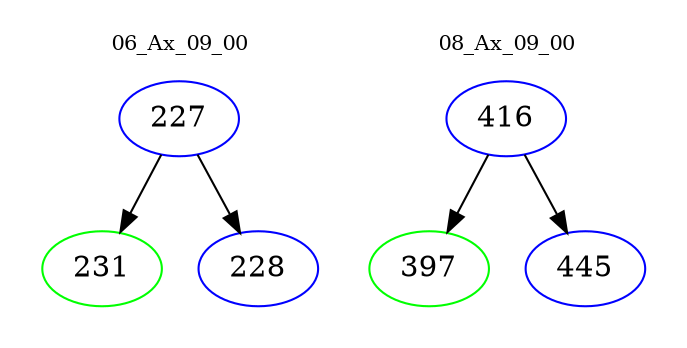 digraph{
subgraph cluster_0 {
color = white
label = "06_Ax_09_00";
fontsize=10;
T0_227 [label="227", color="blue"]
T0_227 -> T0_231 [color="black"]
T0_231 [label="231", color="green"]
T0_227 -> T0_228 [color="black"]
T0_228 [label="228", color="blue"]
}
subgraph cluster_1 {
color = white
label = "08_Ax_09_00";
fontsize=10;
T1_416 [label="416", color="blue"]
T1_416 -> T1_397 [color="black"]
T1_397 [label="397", color="green"]
T1_416 -> T1_445 [color="black"]
T1_445 [label="445", color="blue"]
}
}
